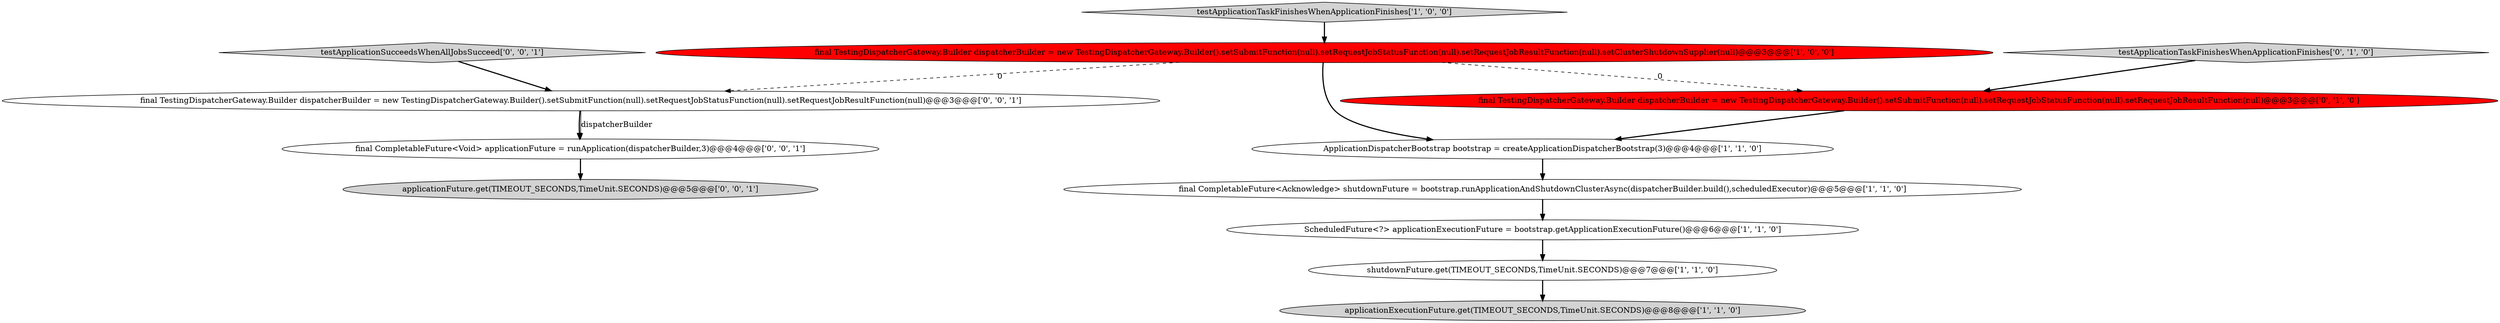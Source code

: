 digraph {
8 [style = filled, label = "final TestingDispatcherGateway.Builder dispatcherBuilder = new TestingDispatcherGateway.Builder().setSubmitFunction(null).setRequestJobStatusFunction(null).setRequestJobResultFunction(null)@@@3@@@['0', '1', '0']", fillcolor = red, shape = ellipse image = "AAA1AAABBB2BBB"];
7 [style = filled, label = "testApplicationTaskFinishesWhenApplicationFinishes['0', '1', '0']", fillcolor = lightgray, shape = diamond image = "AAA0AAABBB2BBB"];
1 [style = filled, label = "final TestingDispatcherGateway.Builder dispatcherBuilder = new TestingDispatcherGateway.Builder().setSubmitFunction(null).setRequestJobStatusFunction(null).setRequestJobResultFunction(null).setClusterShutdownSupplier(null)@@@3@@@['1', '0', '0']", fillcolor = red, shape = ellipse image = "AAA1AAABBB1BBB"];
0 [style = filled, label = "applicationExecutionFuture.get(TIMEOUT_SECONDS,TimeUnit.SECONDS)@@@8@@@['1', '1', '0']", fillcolor = lightgray, shape = ellipse image = "AAA0AAABBB1BBB"];
12 [style = filled, label = "final CompletableFuture<Void> applicationFuture = runApplication(dispatcherBuilder,3)@@@4@@@['0', '0', '1']", fillcolor = white, shape = ellipse image = "AAA0AAABBB3BBB"];
4 [style = filled, label = "final CompletableFuture<Acknowledge> shutdownFuture = bootstrap.runApplicationAndShutdownClusterAsync(dispatcherBuilder.build(),scheduledExecutor)@@@5@@@['1', '1', '0']", fillcolor = white, shape = ellipse image = "AAA0AAABBB1BBB"];
11 [style = filled, label = "applicationFuture.get(TIMEOUT_SECONDS,TimeUnit.SECONDS)@@@5@@@['0', '0', '1']", fillcolor = lightgray, shape = ellipse image = "AAA0AAABBB3BBB"];
3 [style = filled, label = "shutdownFuture.get(TIMEOUT_SECONDS,TimeUnit.SECONDS)@@@7@@@['1', '1', '0']", fillcolor = white, shape = ellipse image = "AAA0AAABBB1BBB"];
2 [style = filled, label = "ApplicationDispatcherBootstrap bootstrap = createApplicationDispatcherBootstrap(3)@@@4@@@['1', '1', '0']", fillcolor = white, shape = ellipse image = "AAA0AAABBB1BBB"];
6 [style = filled, label = "testApplicationTaskFinishesWhenApplicationFinishes['1', '0', '0']", fillcolor = lightgray, shape = diamond image = "AAA0AAABBB1BBB"];
5 [style = filled, label = "ScheduledFuture<?> applicationExecutionFuture = bootstrap.getApplicationExecutionFuture()@@@6@@@['1', '1', '0']", fillcolor = white, shape = ellipse image = "AAA0AAABBB1BBB"];
9 [style = filled, label = "final TestingDispatcherGateway.Builder dispatcherBuilder = new TestingDispatcherGateway.Builder().setSubmitFunction(null).setRequestJobStatusFunction(null).setRequestJobResultFunction(null)@@@3@@@['0', '0', '1']", fillcolor = white, shape = ellipse image = "AAA0AAABBB3BBB"];
10 [style = filled, label = "testApplicationSucceedsWhenAllJobsSucceed['0', '0', '1']", fillcolor = lightgray, shape = diamond image = "AAA0AAABBB3BBB"];
5->3 [style = bold, label=""];
6->1 [style = bold, label=""];
1->8 [style = dashed, label="0"];
1->9 [style = dashed, label="0"];
1->2 [style = bold, label=""];
10->9 [style = bold, label=""];
9->12 [style = bold, label=""];
9->12 [style = solid, label="dispatcherBuilder"];
8->2 [style = bold, label=""];
7->8 [style = bold, label=""];
2->4 [style = bold, label=""];
4->5 [style = bold, label=""];
3->0 [style = bold, label=""];
12->11 [style = bold, label=""];
}
